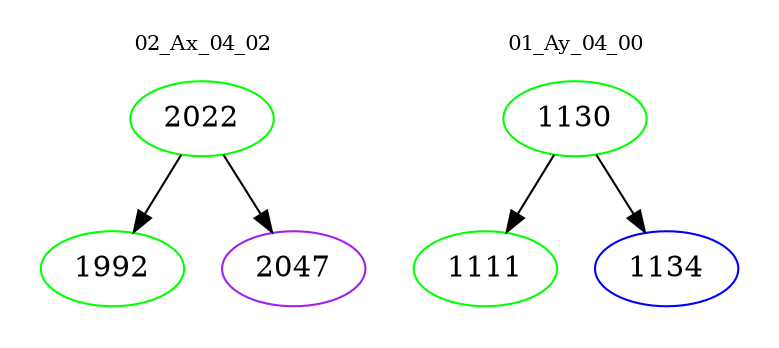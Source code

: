 digraph{
subgraph cluster_0 {
color = white
label = "02_Ax_04_02";
fontsize=10;
T0_2022 [label="2022", color="green"]
T0_2022 -> T0_1992 [color="black"]
T0_1992 [label="1992", color="green"]
T0_2022 -> T0_2047 [color="black"]
T0_2047 [label="2047", color="purple"]
}
subgraph cluster_1 {
color = white
label = "01_Ay_04_00";
fontsize=10;
T1_1130 [label="1130", color="green"]
T1_1130 -> T1_1111 [color="black"]
T1_1111 [label="1111", color="green"]
T1_1130 -> T1_1134 [color="black"]
T1_1134 [label="1134", color="blue"]
}
}
